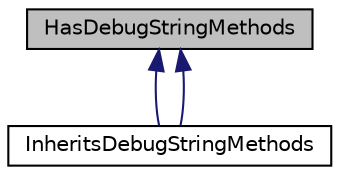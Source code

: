digraph "HasDebugStringMethods"
{
 // LATEX_PDF_SIZE
  edge [fontname="Helvetica",fontsize="10",labelfontname="Helvetica",labelfontsize="10"];
  node [fontname="Helvetica",fontsize="10",shape=record];
  Node1 [label="HasDebugStringMethods",height=0.2,width=0.4,color="black", fillcolor="grey75", style="filled", fontcolor="black",tooltip=" "];
  Node1 -> Node2 [dir="back",color="midnightblue",fontsize="10",style="solid",fontname="Helvetica"];
  Node2 [label="InheritsDebugStringMethods",height=0.2,width=0.4,color="black", fillcolor="white", style="filled",URL="$structInheritsDebugStringMethods.html",tooltip=" "];
  Node1 -> Node2 [dir="back",color="midnightblue",fontsize="10",style="solid",fontname="Helvetica"];
}
